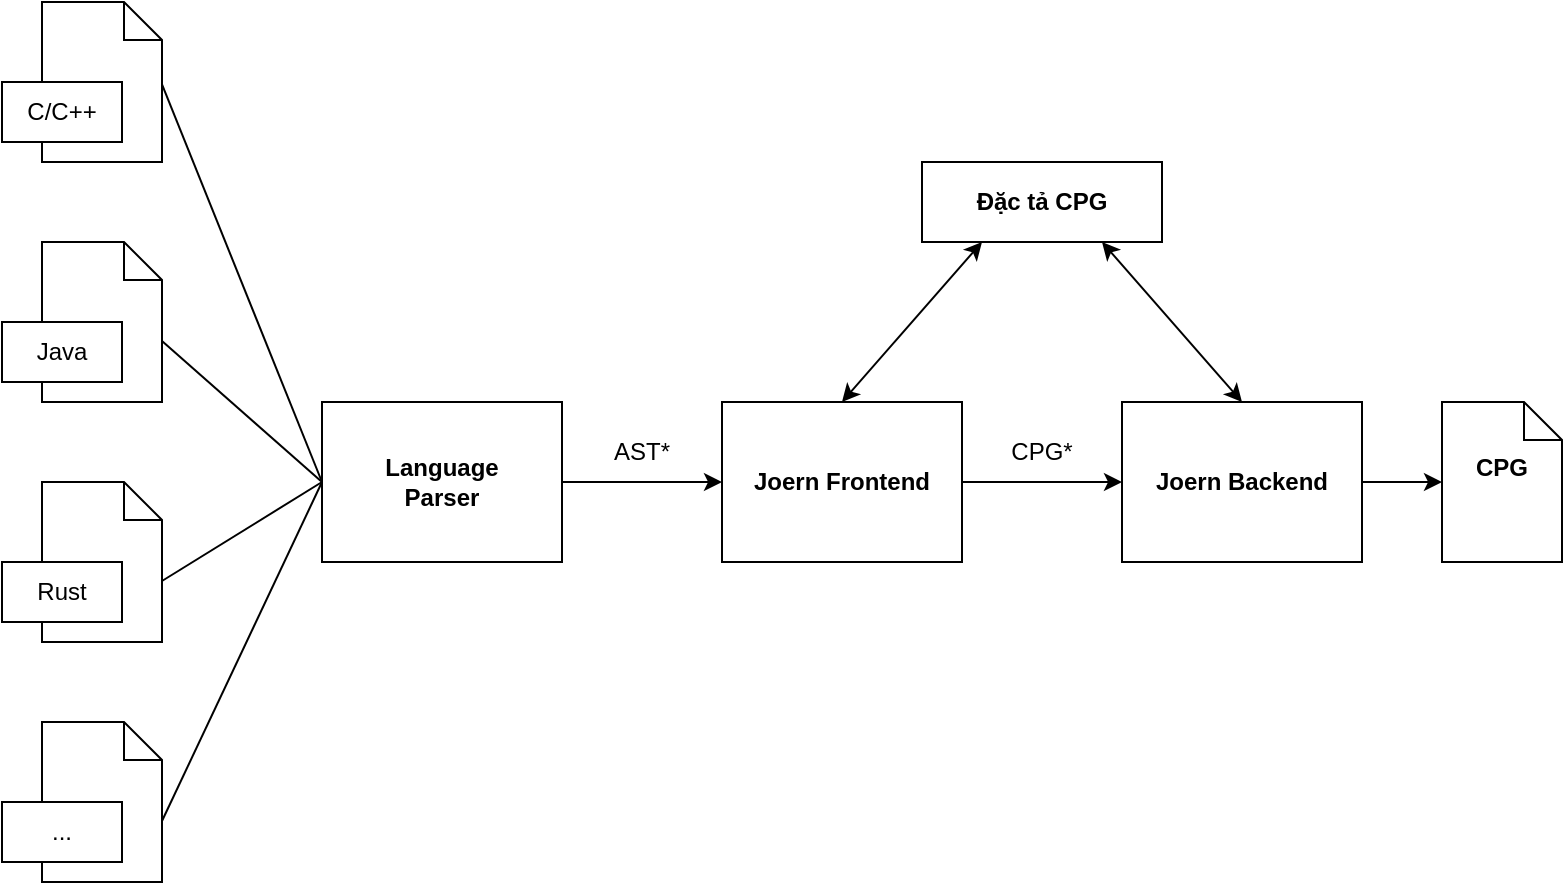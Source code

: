 <mxfile version="24.8.6">
  <diagram id="UqtiB_08HVFXYnvLfDx0" name="Page-1">
    <mxGraphModel dx="1212" dy="862" grid="1" gridSize="10" guides="1" tooltips="1" connect="1" arrows="1" fold="1" page="1" pageScale="1" pageWidth="850" pageHeight="1100" math="0" shadow="0">
      <root>
        <mxCell id="0" />
        <mxCell id="1" parent="0" />
        <mxCell id="kxU1eR2FY8rgbBVHpL4p-171" value="" style="shape=note2;boundedLbl=1;whiteSpace=wrap;html=1;size=19;verticalAlign=top;align=center;fontStyle=1" parent="1" vertex="1">
          <mxGeometry x="60" y="400" width="60" height="80" as="geometry" />
        </mxCell>
        <mxCell id="nHqGZG6YFUttt1BYUiey-7" value="CPG" style="shape=note2;boundedLbl=1;whiteSpace=wrap;html=1;size=19;verticalAlign=top;align=center;fontStyle=1" parent="1" vertex="1">
          <mxGeometry x="760" y="360" width="60" height="80" as="geometry" />
        </mxCell>
        <mxCell id="nHqGZG6YFUttt1BYUiey-9" value="Rust" style="rounded=0;whiteSpace=wrap;html=1;" parent="1" vertex="1">
          <mxGeometry x="40" y="440" width="60" height="30" as="geometry" />
        </mxCell>
        <mxCell id="nHqGZG6YFUttt1BYUiey-17" value="Language&lt;div&gt;Parser&lt;/div&gt;" style="rounded=0;whiteSpace=wrap;html=1;fontStyle=1" parent="1" vertex="1">
          <mxGeometry x="200" y="360" width="120" height="80" as="geometry" />
        </mxCell>
        <mxCell id="nHqGZG6YFUttt1BYUiey-20" value="Đặc tả&amp;nbsp;&lt;span style=&quot;background-color: initial;&quot;&gt;CPG&lt;/span&gt;" style="rounded=0;whiteSpace=wrap;html=1;fontStyle=1" parent="1" vertex="1">
          <mxGeometry x="500" y="240" width="120" height="40" as="geometry" />
        </mxCell>
        <mxCell id="nHqGZG6YFUttt1BYUiey-23" value="" style="endArrow=classic;startArrow=classic;html=1;rounded=0;entryX=0.75;entryY=1;entryDx=0;entryDy=0;exitX=0.5;exitY=0;exitDx=0;exitDy=0;" parent="1" source="nHqGZG6YFUttt1BYUiey-25" target="nHqGZG6YFUttt1BYUiey-20" edge="1">
          <mxGeometry width="50" height="50" relative="1" as="geometry">
            <mxPoint x="600" y="340" as="sourcePoint" />
            <mxPoint x="600" y="300" as="targetPoint" />
          </mxGeometry>
        </mxCell>
        <mxCell id="nHqGZG6YFUttt1BYUiey-25" value="Joern Backend" style="rounded=0;whiteSpace=wrap;html=1;fontStyle=1" parent="1" vertex="1">
          <mxGeometry x="600" y="360" width="120" height="80" as="geometry" />
        </mxCell>
        <mxCell id="OA_IDGO1XwUic7B2ASFN-1" value="Joern Frontend" style="rounded=0;whiteSpace=wrap;html=1;fontStyle=1" vertex="1" parent="1">
          <mxGeometry x="400" y="360" width="120" height="80" as="geometry" />
        </mxCell>
        <mxCell id="OA_IDGO1XwUic7B2ASFN-2" value="" style="endArrow=classic;startArrow=classic;html=1;rounded=0;entryX=0.25;entryY=1;entryDx=0;entryDy=0;exitX=0.5;exitY=0;exitDx=0;exitDy=0;" edge="1" parent="1" source="OA_IDGO1XwUic7B2ASFN-1" target="nHqGZG6YFUttt1BYUiey-20">
          <mxGeometry width="50" height="50" relative="1" as="geometry">
            <mxPoint x="560" y="340" as="sourcePoint" />
            <mxPoint x="560" y="300" as="targetPoint" />
          </mxGeometry>
        </mxCell>
        <mxCell id="OA_IDGO1XwUic7B2ASFN-3" value="" style="shape=note2;boundedLbl=1;whiteSpace=wrap;html=1;size=19;verticalAlign=top;align=center;fontStyle=1" vertex="1" parent="1">
          <mxGeometry x="60" y="160" width="60" height="80" as="geometry" />
        </mxCell>
        <mxCell id="OA_IDGO1XwUic7B2ASFN-4" value="C/C++" style="rounded=0;whiteSpace=wrap;html=1;" vertex="1" parent="1">
          <mxGeometry x="40" y="200" width="60" height="30" as="geometry" />
        </mxCell>
        <mxCell id="OA_IDGO1XwUic7B2ASFN-5" value="" style="shape=note2;boundedLbl=1;whiteSpace=wrap;html=1;size=19;verticalAlign=top;align=center;fontStyle=1" vertex="1" parent="1">
          <mxGeometry x="60" y="280" width="60" height="80" as="geometry" />
        </mxCell>
        <mxCell id="OA_IDGO1XwUic7B2ASFN-6" value="Java" style="rounded=0;whiteSpace=wrap;html=1;" vertex="1" parent="1">
          <mxGeometry x="40" y="320" width="60" height="30" as="geometry" />
        </mxCell>
        <mxCell id="OA_IDGO1XwUic7B2ASFN-7" value="" style="shape=note2;boundedLbl=1;whiteSpace=wrap;html=1;size=19;verticalAlign=top;align=center;fontStyle=1" vertex="1" parent="1">
          <mxGeometry x="60" y="520" width="60" height="80" as="geometry" />
        </mxCell>
        <mxCell id="OA_IDGO1XwUic7B2ASFN-8" value="..." style="rounded=0;whiteSpace=wrap;html=1;" vertex="1" parent="1">
          <mxGeometry x="40" y="560" width="60" height="30" as="geometry" />
        </mxCell>
        <mxCell id="OA_IDGO1XwUic7B2ASFN-9" value="" style="endArrow=classic;html=1;rounded=0;entryX=0;entryY=0.5;entryDx=0;entryDy=0;exitX=1;exitY=0.5;exitDx=0;exitDy=0;" edge="1" parent="1" source="nHqGZG6YFUttt1BYUiey-17" target="OA_IDGO1XwUic7B2ASFN-1">
          <mxGeometry width="50" height="50" relative="1" as="geometry">
            <mxPoint x="370" y="510" as="sourcePoint" />
            <mxPoint x="420" y="460" as="targetPoint" />
          </mxGeometry>
        </mxCell>
        <mxCell id="OA_IDGO1XwUic7B2ASFN-10" value="" style="endArrow=classic;html=1;rounded=0;entryX=0;entryY=0.5;entryDx=0;entryDy=0;" edge="1" parent="1" target="nHqGZG6YFUttt1BYUiey-25">
          <mxGeometry width="50" height="50" relative="1" as="geometry">
            <mxPoint x="520" y="400" as="sourcePoint" />
            <mxPoint x="370" y="410" as="targetPoint" />
          </mxGeometry>
        </mxCell>
        <mxCell id="OA_IDGO1XwUic7B2ASFN-11" value="" style="endArrow=classic;html=1;rounded=0;entryX=0;entryY=0.5;entryDx=0;entryDy=0;entryPerimeter=0;exitX=1;exitY=0.5;exitDx=0;exitDy=0;" edge="1" parent="1" source="nHqGZG6YFUttt1BYUiey-25" target="nHqGZG6YFUttt1BYUiey-7">
          <mxGeometry width="50" height="50" relative="1" as="geometry">
            <mxPoint x="490" y="410" as="sourcePoint" />
            <mxPoint x="570" y="410" as="targetPoint" />
          </mxGeometry>
        </mxCell>
        <mxCell id="OA_IDGO1XwUic7B2ASFN-12" value="" style="endArrow=none;html=1;rounded=0;entryX=1;entryY=0.515;entryDx=0;entryDy=0;entryPerimeter=0;exitX=0;exitY=0.5;exitDx=0;exitDy=0;" edge="1" parent="1" source="nHqGZG6YFUttt1BYUiey-17" target="OA_IDGO1XwUic7B2ASFN-3">
          <mxGeometry width="50" height="50" relative="1" as="geometry">
            <mxPoint x="370" y="510" as="sourcePoint" />
            <mxPoint x="420" y="460" as="targetPoint" />
          </mxGeometry>
        </mxCell>
        <mxCell id="OA_IDGO1XwUic7B2ASFN-13" value="" style="endArrow=none;html=1;rounded=0;entryX=0;entryY=0;entryDx=60;entryDy=49.5;entryPerimeter=0;exitX=0;exitY=0.5;exitDx=0;exitDy=0;" edge="1" parent="1" source="nHqGZG6YFUttt1BYUiey-17" target="OA_IDGO1XwUic7B2ASFN-5">
          <mxGeometry width="50" height="50" relative="1" as="geometry">
            <mxPoint x="160" y="390" as="sourcePoint" />
            <mxPoint x="130" y="211" as="targetPoint" />
          </mxGeometry>
        </mxCell>
        <mxCell id="OA_IDGO1XwUic7B2ASFN-14" value="" style="endArrow=none;html=1;rounded=0;entryX=0;entryY=0;entryDx=60;entryDy=49.5;entryPerimeter=0;exitX=0;exitY=0.5;exitDx=0;exitDy=0;" edge="1" parent="1" source="nHqGZG6YFUttt1BYUiey-17" target="kxU1eR2FY8rgbBVHpL4p-171">
          <mxGeometry width="50" height="50" relative="1" as="geometry">
            <mxPoint x="210" y="410" as="sourcePoint" />
            <mxPoint x="130" y="340" as="targetPoint" />
          </mxGeometry>
        </mxCell>
        <mxCell id="OA_IDGO1XwUic7B2ASFN-15" value="" style="endArrow=none;html=1;rounded=0;entryX=0;entryY=0;entryDx=60;entryDy=49.5;entryPerimeter=0;" edge="1" parent="1" target="OA_IDGO1XwUic7B2ASFN-7">
          <mxGeometry width="50" height="50" relative="1" as="geometry">
            <mxPoint x="200" y="400" as="sourcePoint" />
            <mxPoint x="130" y="460" as="targetPoint" />
          </mxGeometry>
        </mxCell>
        <mxCell id="OA_IDGO1XwUic7B2ASFN-16" value="AST*" style="text;strokeColor=none;align=center;fillColor=none;html=1;verticalAlign=middle;whiteSpace=wrap;rounded=0;" vertex="1" parent="1">
          <mxGeometry x="330" y="370" width="60" height="30" as="geometry" />
        </mxCell>
        <mxCell id="OA_IDGO1XwUic7B2ASFN-17" value="CPG*" style="text;strokeColor=none;align=center;fillColor=none;html=1;verticalAlign=middle;whiteSpace=wrap;rounded=0;" vertex="1" parent="1">
          <mxGeometry x="530" y="370" width="60" height="30" as="geometry" />
        </mxCell>
      </root>
    </mxGraphModel>
  </diagram>
</mxfile>
